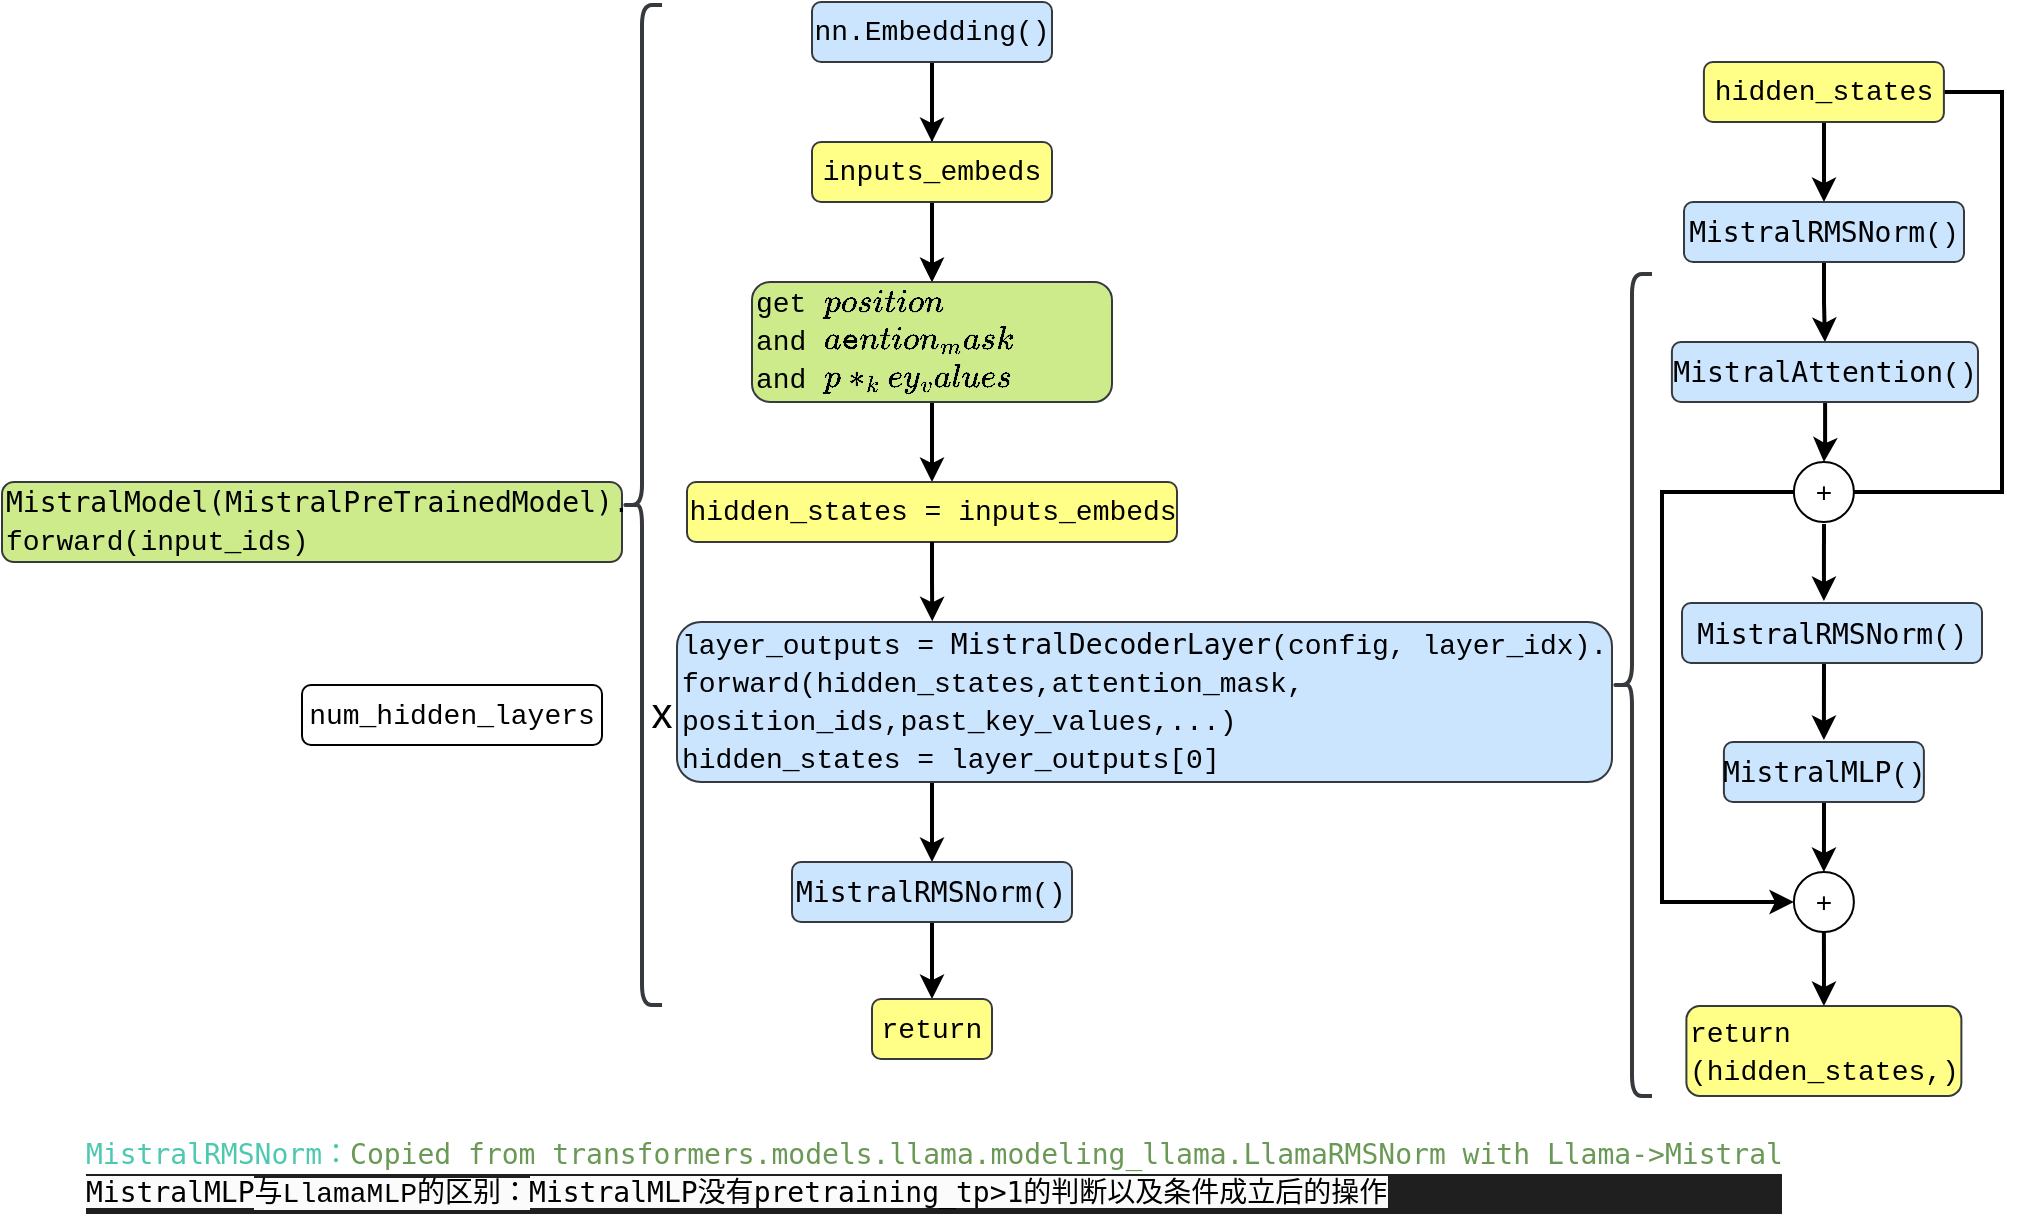 <mxfile version="24.2.5" type="device">
  <diagram name="第 1 页" id="pkB_VXY0mXBjEQYdxfJV">
    <mxGraphModel dx="1903" dy="1154" grid="1" gridSize="10" guides="1" tooltips="1" connect="1" arrows="1" fold="1" page="1" pageScale="1" pageWidth="1100" pageHeight="850" math="0" shadow="0">
      <root>
        <mxCell id="0" />
        <mxCell id="1" parent="0" />
        <mxCell id="4iuUuKdbxl8gIZwIrT_o-54" value="" style="shape=curlyBracket;whiteSpace=wrap;html=1;rounded=1;labelPosition=left;verticalLabelPosition=middle;align=right;verticalAlign=middle;strokeColor=#36393d;strokeWidth=2;fontFamily=Helvetica;fontSize=11;fontColor=default;labelBackgroundColor=default;fillColor=#ffff88;" parent="1" vertex="1">
          <mxGeometry x="350" y="41.5" width="20" height="500" as="geometry" />
        </mxCell>
        <mxCell id="4iuUuKdbxl8gIZwIrT_o-1" value="&lt;div style=&quot;font-family: Consolas, &amp;quot;Courier New&amp;quot;, monospace; font-size: 14px; line-height: 19px; white-space: pre;&quot;&gt;&lt;span style=&quot;font-family: &amp;quot;Droid Sans Mono&amp;quot;, &amp;quot;monospace&amp;quot;, monospace;&quot;&gt;MistralModel&lt;/span&gt;&lt;span style=&quot;font-family: &amp;quot;Droid Sans Mono&amp;quot;, &amp;quot;monospace&amp;quot;, monospace;&quot;&gt;(&lt;/span&gt;&lt;span style=&quot;font-family: &amp;quot;Droid Sans Mono&amp;quot;, &amp;quot;monospace&amp;quot;, monospace;&quot;&gt;MistralPreTrainedModel&lt;/span&gt;&lt;span style=&quot;font-family: &amp;quot;Droid Sans Mono&amp;quot;, &amp;quot;monospace&amp;quot;, monospace;&quot;&gt;)&lt;/span&gt;&lt;span style=&quot;&quot;&gt;.&lt;/span&gt;&lt;/div&gt;&lt;div style=&quot;font-family: Consolas, &amp;quot;Courier New&amp;quot;, monospace; font-size: 14px; line-height: 19px; white-space: pre;&quot;&gt;&lt;span style=&quot;&quot;&gt;forward(input_ids)&lt;/span&gt;&lt;/div&gt;" style="rounded=1;whiteSpace=wrap;html=1;fillColor=#cdeb8b;strokeColor=#36393d;fontColor=default;labelBackgroundColor=none;align=left;" parent="1" vertex="1">
          <mxGeometry x="40" y="280" width="310" height="40" as="geometry" />
        </mxCell>
        <mxCell id="4iuUuKdbxl8gIZwIrT_o-23" style="edgeStyle=orthogonalEdgeStyle;rounded=0;orthogonalLoop=1;jettySize=auto;html=1;entryX=0.5;entryY=0;entryDx=0;entryDy=0;strokeColor=default;strokeWidth=2;align=center;verticalAlign=middle;fontFamily=Helvetica;fontSize=11;fontColor=default;labelBackgroundColor=default;endArrow=classic;" parent="1" source="4iuUuKdbxl8gIZwIrT_o-2" target="4iuUuKdbxl8gIZwIrT_o-3" edge="1">
          <mxGeometry relative="1" as="geometry" />
        </mxCell>
        <mxCell id="qGL5-rrdzSUx7QEBZHQM-1" value="" style="edgeStyle=orthogonalEdgeStyle;rounded=0;orthogonalLoop=1;jettySize=auto;html=1;" parent="1" source="4iuUuKdbxl8gIZwIrT_o-2" target="4iuUuKdbxl8gIZwIrT_o-5" edge="1">
          <mxGeometry relative="1" as="geometry" />
        </mxCell>
        <mxCell id="4iuUuKdbxl8gIZwIrT_o-2" value="&lt;div style=&quot;font-family: Consolas, &amp;quot;Courier New&amp;quot;, monospace; font-weight: normal; font-size: 14px; line-height: 19px; white-space: pre;&quot;&gt;&lt;div&gt;&lt;span style=&quot;&quot;&gt;nn.Embedding(&lt;/span&gt;&lt;span style=&quot;background-color: initial;&quot;&gt;)&lt;/span&gt;&lt;/div&gt;&lt;/div&gt;" style="rounded=1;whiteSpace=wrap;html=1;labelBackgroundColor=none;fillColor=#cce5ff;strokeColor=#36393d;" parent="1" vertex="1">
          <mxGeometry x="445" y="40" width="120" height="30" as="geometry" />
        </mxCell>
        <mxCell id="4iuUuKdbxl8gIZwIrT_o-24" style="edgeStyle=orthogonalEdgeStyle;rounded=0;orthogonalLoop=1;jettySize=auto;html=1;entryX=0.5;entryY=0;entryDx=0;entryDy=0;strokeColor=default;strokeWidth=2;align=center;verticalAlign=middle;fontFamily=Helvetica;fontSize=11;fontColor=default;labelBackgroundColor=default;endArrow=classic;" parent="1" source="4iuUuKdbxl8gIZwIrT_o-3" target="4iuUuKdbxl8gIZwIrT_o-5" edge="1">
          <mxGeometry relative="1" as="geometry" />
        </mxCell>
        <mxCell id="4iuUuKdbxl8gIZwIrT_o-3" value="&lt;div style=&quot;font-family: Consolas, &amp;quot;Courier New&amp;quot;, monospace; font-weight: normal; font-size: 14px; line-height: 19px; white-space: pre;&quot;&gt;&lt;div&gt;&lt;span style=&quot;&quot;&gt;inputs_embeds&lt;/span&gt;&lt;/div&gt;&lt;/div&gt;" style="rounded=1;whiteSpace=wrap;html=1;labelBackgroundColor=none;fillColor=#ffff88;strokeColor=#36393d;strokeWidth=1;" parent="1" vertex="1">
          <mxGeometry x="445" y="110" width="120" height="30" as="geometry" />
        </mxCell>
        <mxCell id="4iuUuKdbxl8gIZwIrT_o-25" style="edgeStyle=orthogonalEdgeStyle;rounded=0;orthogonalLoop=1;jettySize=auto;html=1;entryX=0.5;entryY=0;entryDx=0;entryDy=0;strokeColor=default;strokeWidth=2;align=center;verticalAlign=middle;fontFamily=Helvetica;fontSize=11;fontColor=default;labelBackgroundColor=default;endArrow=classic;" parent="1" source="4iuUuKdbxl8gIZwIrT_o-5" target="4iuUuKdbxl8gIZwIrT_o-6" edge="1">
          <mxGeometry relative="1" as="geometry" />
        </mxCell>
        <mxCell id="4iuUuKdbxl8gIZwIrT_o-5" value="&lt;div style=&quot;font-family: Consolas, &amp;quot;Courier New&amp;quot;, monospace; font-size: 14px; line-height: 19px; white-space: pre;&quot;&gt;&lt;div style=&quot;line-height: 19px;&quot;&gt;get `position_ids` &lt;/div&gt;&lt;div style=&quot;line-height: 19px;&quot;&gt;and `attention_mask`&lt;/div&gt;&lt;div style=&quot;line-height: 19px;&quot;&gt;and `past_key_values`&lt;/div&gt;&lt;/div&gt;" style="rounded=1;whiteSpace=wrap;html=1;fillColor=#cdeb8b;strokeColor=#36393d;fontColor=default;labelBackgroundColor=none;align=left;" parent="1" vertex="1">
          <mxGeometry x="415" y="180" width="180" height="60" as="geometry" />
        </mxCell>
        <mxCell id="4iuUuKdbxl8gIZwIrT_o-6" value="&lt;div style=&quot;font-family: Consolas, &amp;quot;Courier New&amp;quot;, monospace; font-size: 14px; line-height: 19px; white-space: pre;&quot;&gt;hidden_states = inputs_embeds&lt;/div&gt;" style="rounded=1;whiteSpace=wrap;html=1;fontFamily=Helvetica;fontSize=11;labelBackgroundColor=none;fillColor=#ffff88;strokeColor=#36393d;" parent="1" vertex="1">
          <mxGeometry x="382.5" y="280" width="245" height="30" as="geometry" />
        </mxCell>
        <mxCell id="4iuUuKdbxl8gIZwIrT_o-52" style="edgeStyle=orthogonalEdgeStyle;rounded=0;orthogonalLoop=1;jettySize=auto;html=1;entryX=0.5;entryY=0;entryDx=0;entryDy=0;strokeColor=default;strokeWidth=2;align=center;verticalAlign=middle;fontFamily=Helvetica;fontSize=11;fontColor=default;labelBackgroundColor=default;endArrow=classic;" parent="1" source="4iuUuKdbxl8gIZwIrT_o-7" target="4iuUuKdbxl8gIZwIrT_o-9" edge="1">
          <mxGeometry relative="1" as="geometry">
            <Array as="points">
              <mxPoint x="505" y="440" />
              <mxPoint x="505" y="440" />
            </Array>
          </mxGeometry>
        </mxCell>
        <mxCell id="4iuUuKdbxl8gIZwIrT_o-7" value="&lt;div style=&quot;font-size: 12px;&quot;&gt;&lt;div style=&quot;font-family: Consolas, &amp;quot;Courier New&amp;quot;, monospace; font-size: 14px; line-height: 19px; white-space: pre;&quot;&gt;&lt;div&gt;layer_outputs = &lt;span style=&quot;font-family: &amp;quot;Droid Sans Mono&amp;quot;, &amp;quot;monospace&amp;quot;, monospace;&quot;&gt;MistralDecoderLayer&lt;/span&gt;&lt;span style=&quot;&quot;&gt;(&lt;/span&gt;&lt;span style=&quot;&quot;&gt;config, layer_idx&lt;/span&gt;&lt;span style=&quot;&quot;&gt;)&lt;/span&gt;&lt;span style=&quot;&quot;&gt;.&lt;/span&gt;&lt;br&gt;&lt;/div&gt;&lt;div&gt;&lt;span style=&quot;&quot;&gt;forward(hidden_states,&lt;/span&gt;attention_mask&lt;span style=&quot;&quot;&gt;,&lt;/span&gt;&lt;/div&gt;&lt;div&gt;&lt;span style=&quot;&quot;&gt;position_ids,past_key_values,...&lt;/span&gt;&lt;span style=&quot;&quot;&gt;)&lt;/span&gt;&lt;/div&gt;&lt;div&gt;hidden_states = layer_outputs[&lt;span style=&quot;&quot;&gt;0&lt;/span&gt;]&lt;/div&gt;&lt;/div&gt;&lt;/div&gt;" style="rounded=1;whiteSpace=wrap;html=1;fontFamily=Courier New;fontSize=11;labelBackgroundColor=none;align=left;fillColor=#cce5ff;strokeColor=#36393d;fontColor=default;" parent="1" vertex="1">
          <mxGeometry x="377.5" y="350" width="467.5" height="80" as="geometry" />
        </mxCell>
        <mxCell id="4iuUuKdbxl8gIZwIrT_o-39" style="edgeStyle=orthogonalEdgeStyle;rounded=0;orthogonalLoop=1;jettySize=auto;html=1;entryX=0.5;entryY=0;entryDx=0;entryDy=0;strokeColor=default;strokeWidth=2;align=center;verticalAlign=middle;fontFamily=Helvetica;fontSize=11;fontColor=default;labelBackgroundColor=default;endArrow=classic;" parent="1" source="4iuUuKdbxl8gIZwIrT_o-9" target="4iuUuKdbxl8gIZwIrT_o-38" edge="1">
          <mxGeometry relative="1" as="geometry" />
        </mxCell>
        <mxCell id="4iuUuKdbxl8gIZwIrT_o-9" value="&lt;div style=&quot;font-family: Consolas, &amp;quot;Courier New&amp;quot;, monospace; font-size: 14px; line-height: 19px; white-space: pre;&quot;&gt;&lt;div style=&quot;line-height: 19px;&quot;&gt;&lt;span style=&quot;font-family: &amp;quot;Droid Sans Mono&amp;quot;, &amp;quot;monospace&amp;quot;, monospace;&quot;&gt;MistralRMSNorm&lt;/span&gt;&lt;span style=&quot;text-align: center;&quot;&gt;()&lt;/span&gt;&lt;br&gt;&lt;/div&gt;&lt;/div&gt;" style="rounded=1;whiteSpace=wrap;html=1;fillColor=#cce5ff;strokeColor=#36393d;labelBackgroundColor=none;align=left;fontColor=default;" parent="1" vertex="1">
          <mxGeometry x="435" y="470" width="140" height="30" as="geometry" />
        </mxCell>
        <mxCell id="4iuUuKdbxl8gIZwIrT_o-28" style="edgeStyle=orthogonalEdgeStyle;rounded=0;orthogonalLoop=1;jettySize=auto;html=1;entryX=0.5;entryY=0;entryDx=0;entryDy=0;strokeColor=default;strokeWidth=2;align=center;verticalAlign=middle;fontFamily=Helvetica;fontSize=11;fontColor=default;labelBackgroundColor=default;endArrow=classic;" parent="1" source="4iuUuKdbxl8gIZwIrT_o-11" target="4iuUuKdbxl8gIZwIrT_o-12" edge="1">
          <mxGeometry relative="1" as="geometry" />
        </mxCell>
        <mxCell id="4iuUuKdbxl8gIZwIrT_o-32" style="edgeStyle=orthogonalEdgeStyle;rounded=0;orthogonalLoop=1;jettySize=auto;html=1;entryX=0;entryY=0.5;entryDx=0;entryDy=0;strokeColor=default;strokeWidth=2;align=center;verticalAlign=middle;fontFamily=Helvetica;fontSize=11;fontColor=default;labelBackgroundColor=default;endArrow=classic;" parent="1" source="4iuUuKdbxl8gIZwIrT_o-11" target="4iuUuKdbxl8gIZwIrT_o-15" edge="1">
          <mxGeometry relative="1" as="geometry">
            <Array as="points">
              <mxPoint x="1040" y="85" />
              <mxPoint x="1040" y="285" />
            </Array>
          </mxGeometry>
        </mxCell>
        <mxCell id="4iuUuKdbxl8gIZwIrT_o-11" value="&lt;div style=&quot;font-family: Consolas, &amp;quot;Courier New&amp;quot;, monospace; font-weight: normal; font-size: 14px; line-height: 19px; white-space: pre;&quot;&gt;&lt;div style=&quot;line-height: 19px;&quot;&gt;hidden_states&lt;/div&gt;&lt;/div&gt;" style="rounded=1;whiteSpace=wrap;html=1;labelBackgroundColor=none;fillColor=#ffff88;strokeColor=#36393d;fontColor=default;" parent="1" vertex="1">
          <mxGeometry x="890.95" y="70" width="120" height="30" as="geometry" />
        </mxCell>
        <mxCell id="4iuUuKdbxl8gIZwIrT_o-29" style="edgeStyle=orthogonalEdgeStyle;rounded=0;orthogonalLoop=1;jettySize=auto;html=1;entryX=0.5;entryY=0;entryDx=0;entryDy=0;strokeColor=default;strokeWidth=2;align=center;verticalAlign=middle;fontFamily=Helvetica;fontSize=11;fontColor=default;labelBackgroundColor=default;endArrow=classic;" parent="1" source="4iuUuKdbxl8gIZwIrT_o-12" target="4iuUuKdbxl8gIZwIrT_o-13" edge="1">
          <mxGeometry relative="1" as="geometry" />
        </mxCell>
        <mxCell id="4iuUuKdbxl8gIZwIrT_o-12" value="&lt;div style=&quot;font-family: Consolas, &amp;quot;Courier New&amp;quot;, monospace; font-size: 14px; line-height: 19px; white-space: pre;&quot;&gt;&lt;span style=&quot;font-family: &amp;quot;Droid Sans Mono&amp;quot;, &amp;quot;monospace&amp;quot;, monospace;&quot;&gt;MistralRMSNorm&lt;/span&gt;()&lt;/div&gt;" style="rounded=1;whiteSpace=wrap;html=1;labelBackgroundColor=none;fillColor=#cce5ff;strokeColor=#36393d;fontColor=default;" parent="1" vertex="1">
          <mxGeometry x="881" y="140" width="140" height="30" as="geometry" />
        </mxCell>
        <mxCell id="4iuUuKdbxl8gIZwIrT_o-30" style="edgeStyle=orthogonalEdgeStyle;rounded=0;orthogonalLoop=1;jettySize=auto;html=1;entryX=0.5;entryY=0;entryDx=0;entryDy=0;strokeColor=default;strokeWidth=2;align=center;verticalAlign=middle;fontFamily=Helvetica;fontSize=11;fontColor=default;labelBackgroundColor=default;endArrow=classic;" parent="1" source="4iuUuKdbxl8gIZwIrT_o-13" target="4iuUuKdbxl8gIZwIrT_o-15" edge="1">
          <mxGeometry relative="1" as="geometry" />
        </mxCell>
        <mxCell id="4iuUuKdbxl8gIZwIrT_o-13" value="&lt;div style=&quot;font-family: Consolas, &amp;quot;Courier New&amp;quot;, monospace; font-size: 14px; line-height: 19px; white-space: pre;&quot;&gt;&lt;span style=&quot;font-family: &amp;quot;Droid Sans Mono&amp;quot;, &amp;quot;monospace&amp;quot;, monospace;&quot;&gt;MistralAttention&lt;/span&gt;()&lt;/div&gt;" style="rounded=1;whiteSpace=wrap;html=1;labelBackgroundColor=none;fillColor=#cce5ff;strokeColor=#36393d;fontColor=default;" parent="1" vertex="1">
          <mxGeometry x="874.95" y="210" width="153.05" height="30" as="geometry" />
        </mxCell>
        <mxCell id="SptYuZhbOM0Xcs1QpEUK-1" style="edgeStyle=orthogonalEdgeStyle;rounded=0;orthogonalLoop=1;jettySize=auto;html=1;entryX=0;entryY=0.5;entryDx=0;entryDy=0;strokeWidth=2;" parent="1" source="4iuUuKdbxl8gIZwIrT_o-15" target="4iuUuKdbxl8gIZwIrT_o-21" edge="1">
          <mxGeometry relative="1" as="geometry">
            <Array as="points">
              <mxPoint x="870" y="285" />
              <mxPoint x="870" y="490" />
            </Array>
          </mxGeometry>
        </mxCell>
        <mxCell id="4iuUuKdbxl8gIZwIrT_o-15" value="&lt;font style=&quot;font-size: 14px;&quot;&gt;+&lt;/font&gt;" style="ellipse;whiteSpace=wrap;html=1;aspect=fixed;rounded=1;strokeColor=default;align=center;verticalAlign=middle;fontFamily=Helvetica;fontSize=11;fontColor=default;labelBackgroundColor=none;fillColor=default;" parent="1" vertex="1">
          <mxGeometry x="935.95" y="270" width="30" height="30" as="geometry" />
        </mxCell>
        <mxCell id="4iuUuKdbxl8gIZwIrT_o-34" style="edgeStyle=orthogonalEdgeStyle;rounded=0;orthogonalLoop=1;jettySize=auto;html=1;entryX=0.5;entryY=0;entryDx=0;entryDy=0;strokeColor=default;strokeWidth=2;align=center;verticalAlign=middle;fontFamily=Helvetica;fontSize=11;fontColor=default;labelBackgroundColor=default;endArrow=classic;" parent="1" edge="1">
          <mxGeometry relative="1" as="geometry">
            <mxPoint x="955" y="369.5" as="sourcePoint" />
            <mxPoint x="950.95" y="409" as="targetPoint" />
          </mxGeometry>
        </mxCell>
        <mxCell id="4iuUuKdbxl8gIZwIrT_o-16" value="&lt;div style=&quot;font-family: Consolas, &amp;quot;Courier New&amp;quot;, monospace; font-size: 14px; line-height: 19px; white-space: pre;&quot;&gt;&lt;span style=&quot;font-family: &amp;quot;Droid Sans Mono&amp;quot;, &amp;quot;monospace&amp;quot;, monospace;&quot;&gt;MistralRMSNorm&lt;/span&gt;()&lt;br&gt;&lt;/div&gt;" style="rounded=1;whiteSpace=wrap;html=1;labelBackgroundColor=none;fillColor=#cce5ff;strokeColor=#36393d;fontColor=default;" parent="1" vertex="1">
          <mxGeometry x="880" y="340.5" width="150" height="30" as="geometry" />
        </mxCell>
        <mxCell id="4iuUuKdbxl8gIZwIrT_o-35" style="edgeStyle=orthogonalEdgeStyle;rounded=0;orthogonalLoop=1;jettySize=auto;html=1;entryX=0.5;entryY=0;entryDx=0;entryDy=0;strokeColor=default;strokeWidth=2;align=center;verticalAlign=middle;fontFamily=Helvetica;fontSize=11;fontColor=default;labelBackgroundColor=default;endArrow=classic;" parent="1" source="4iuUuKdbxl8gIZwIrT_o-17" target="4iuUuKdbxl8gIZwIrT_o-21" edge="1">
          <mxGeometry relative="1" as="geometry" />
        </mxCell>
        <mxCell id="4iuUuKdbxl8gIZwIrT_o-17" value="&lt;div style=&quot;font-family: Consolas, &amp;quot;Courier New&amp;quot;, monospace; font-size: 14px; line-height: 19px; white-space: pre;&quot;&gt;&lt;span style=&quot;font-family: &amp;quot;Droid Sans Mono&amp;quot;, &amp;quot;monospace&amp;quot;, monospace;&quot;&gt;MistralMLP&lt;/span&gt;&lt;span style=&quot;&quot;&gt;()&lt;/span&gt;&lt;br&gt;&lt;/div&gt;" style="rounded=1;whiteSpace=wrap;html=1;labelBackgroundColor=none;fillColor=#cce5ff;strokeColor=#36393d;fontColor=default;" parent="1" vertex="1">
          <mxGeometry x="900.95" y="410" width="100" height="30" as="geometry" />
        </mxCell>
        <mxCell id="4iuUuKdbxl8gIZwIrT_o-33" style="edgeStyle=orthogonalEdgeStyle;rounded=0;orthogonalLoop=1;jettySize=auto;html=1;entryX=0.5;entryY=0;entryDx=0;entryDy=0;strokeColor=default;strokeWidth=2;align=center;verticalAlign=middle;fontFamily=Helvetica;fontSize=11;fontColor=default;labelBackgroundColor=default;endArrow=classic;" parent="1" edge="1">
          <mxGeometry relative="1" as="geometry">
            <mxPoint x="951" y="301" as="sourcePoint" />
            <mxPoint x="950.95" y="339.5" as="targetPoint" />
          </mxGeometry>
        </mxCell>
        <mxCell id="4iuUuKdbxl8gIZwIrT_o-43" style="edgeStyle=orthogonalEdgeStyle;rounded=0;orthogonalLoop=1;jettySize=auto;html=1;entryX=0.5;entryY=0;entryDx=0;entryDy=0;strokeColor=default;strokeWidth=2;align=center;verticalAlign=middle;fontFamily=Helvetica;fontSize=11;fontColor=default;labelBackgroundColor=default;endArrow=classic;" parent="1" source="4iuUuKdbxl8gIZwIrT_o-21" target="4iuUuKdbxl8gIZwIrT_o-42" edge="1">
          <mxGeometry relative="1" as="geometry" />
        </mxCell>
        <mxCell id="4iuUuKdbxl8gIZwIrT_o-21" value="&lt;font style=&quot;font-size: 14px;&quot;&gt;+&lt;/font&gt;" style="ellipse;whiteSpace=wrap;html=1;aspect=fixed;rounded=1;strokeColor=default;align=center;verticalAlign=middle;fontFamily=Helvetica;fontSize=11;fontColor=default;labelBackgroundColor=none;fillColor=default;" parent="1" vertex="1">
          <mxGeometry x="935.95" y="475" width="30" height="30" as="geometry" />
        </mxCell>
        <mxCell id="4iuUuKdbxl8gIZwIrT_o-31" value="" style="shape=curlyBracket;whiteSpace=wrap;html=1;rounded=1;labelPosition=left;verticalLabelPosition=middle;align=right;verticalAlign=middle;strokeColor=#36393d;strokeWidth=2;fontFamily=Helvetica;fontSize=11;fontColor=default;labelBackgroundColor=default;fillColor=#ffff88;" parent="1" vertex="1">
          <mxGeometry x="845" y="176" width="20" height="411" as="geometry" />
        </mxCell>
        <mxCell id="4iuUuKdbxl8gIZwIrT_o-38" value="&lt;div style=&quot;font-family: Consolas, &amp;quot;Courier New&amp;quot;, monospace; font-weight: normal; font-size: 14px; line-height: 19px; white-space: pre;&quot;&gt;&lt;div style=&quot;line-height: 19px;&quot;&gt;return&lt;/div&gt;&lt;/div&gt;" style="rounded=1;whiteSpace=wrap;html=1;labelBackgroundColor=none;fillColor=#ffff88;strokeColor=#36393d;fontColor=default;" parent="1" vertex="1">
          <mxGeometry x="475" y="538.5" width="60" height="30" as="geometry" />
        </mxCell>
        <mxCell id="4iuUuKdbxl8gIZwIrT_o-40" value="&lt;font style=&quot;font-size: 21px;&quot;&gt;x&lt;/font&gt;" style="text;html=1;align=center;verticalAlign=middle;whiteSpace=wrap;rounded=0;fontFamily=Helvetica;fontSize=11;fontColor=default;labelBackgroundColor=none;" parent="1" vertex="1">
          <mxGeometry x="345" y="380" width="50" height="30" as="geometry" />
        </mxCell>
        <mxCell id="4iuUuKdbxl8gIZwIrT_o-42" value="&lt;div style=&quot;font-family: Consolas, &amp;quot;Courier New&amp;quot;, monospace; font-weight: normal; font-size: 14px; line-height: 19px; white-space: pre;&quot;&gt;&lt;div style=&quot;line-height: 19px;&quot;&gt;return &lt;/div&gt;&lt;div style=&quot;line-height: 19px;&quot;&gt;&lt;span style=&quot;&quot;&gt;(hidden_states,)&lt;/span&gt;&lt;/div&gt;&lt;/div&gt;" style="rounded=1;whiteSpace=wrap;html=1;labelBackgroundColor=none;fillColor=#ffff88;strokeColor=#36393d;fontColor=default;align=left;" parent="1" vertex="1">
          <mxGeometry x="882.2" y="542" width="137.49" height="45" as="geometry" />
        </mxCell>
        <mxCell id="4iuUuKdbxl8gIZwIrT_o-8" value="&lt;div style=&quot;font-family: Consolas, &amp;quot;Courier New&amp;quot;, monospace; font-size: 14px; line-height: 19px; white-space: pre;&quot;&gt;num_hidden_layers&lt;/div&gt;" style="rounded=1;whiteSpace=wrap;html=1;strokeColor=default;align=center;verticalAlign=middle;fontFamily=Helvetica;fontSize=11;fontColor=default;labelBackgroundColor=default;fillColor=default;" parent="1" vertex="1">
          <mxGeometry x="190" y="381.5" width="150" height="30" as="geometry" />
        </mxCell>
        <mxCell id="qGL5-rrdzSUx7QEBZHQM-4" style="edgeStyle=orthogonalEdgeStyle;rounded=0;orthogonalLoop=1;jettySize=auto;html=1;entryX=0.273;entryY=-0.005;entryDx=0;entryDy=0;entryPerimeter=0;strokeWidth=2;" parent="1" source="4iuUuKdbxl8gIZwIrT_o-6" target="4iuUuKdbxl8gIZwIrT_o-7" edge="1">
          <mxGeometry relative="1" as="geometry" />
        </mxCell>
        <mxCell id="SB8Q8OPEO0B05oPILvqi-1" value="&lt;div style=&quot;font-family: &amp;quot;Droid Sans Mono&amp;quot;, &amp;quot;monospace&amp;quot;, monospace; font-weight: normal; font-size: 14px; line-height: 19px; white-space: pre;&quot;&gt;&lt;div style=&quot;&quot;&gt;&lt;span style=&quot;color: rgb(78, 201, 176);&quot;&gt;MistralRMSNorm：&lt;/span&gt;&lt;span style=&quot;color: rgb(106, 153, 85);&quot;&gt;Copied from transformers.models.llama.modeling_llama.LlamaRMSNorm with Llama-&amp;gt;Mistral&lt;/span&gt;&lt;br&gt;&lt;/div&gt;&lt;div style=&quot;&quot;&gt;&lt;div style=&quot;color: rgb(204, 204, 204); background-color: rgb(31, 31, 31); line-height: 19px;&quot;&gt;&lt;span style=&quot;color: rgb(0, 0, 0); background-color: rgb(251, 251, 251); text-align: center;&quot;&gt;MistralMLP&lt;/span&gt;&lt;span style=&quot;color: rgb(0, 0, 0); background-color: rgb(251, 251, 251); font-family: Consolas, &amp;quot;Courier New&amp;quot;, monospace; text-align: center;&quot;&gt;与LlamaMLP的区别：&lt;/span&gt;&lt;span style=&quot;color: rgb(0, 0, 0); background-color: rgb(251, 251, 251); text-align: center;&quot;&gt;MistralMLP没有&lt;/span&gt;&lt;span style=&quot;color: rgb(0, 0, 0); background-color: rgb(251, 251, 251);&quot;&gt;pretraining_tp&amp;gt;1的判断以及条件成立后的操作&lt;/span&gt;&lt;span style=&quot;color: rgb(106, 153, 85);&quot;&gt;&lt;br&gt;&lt;/span&gt;&lt;/div&gt;&lt;/div&gt;&lt;/div&gt;" style="text;whiteSpace=wrap;html=1;" vertex="1" parent="1">
          <mxGeometry x="80" y="600" width="680" height="30" as="geometry" />
        </mxCell>
      </root>
    </mxGraphModel>
  </diagram>
</mxfile>
